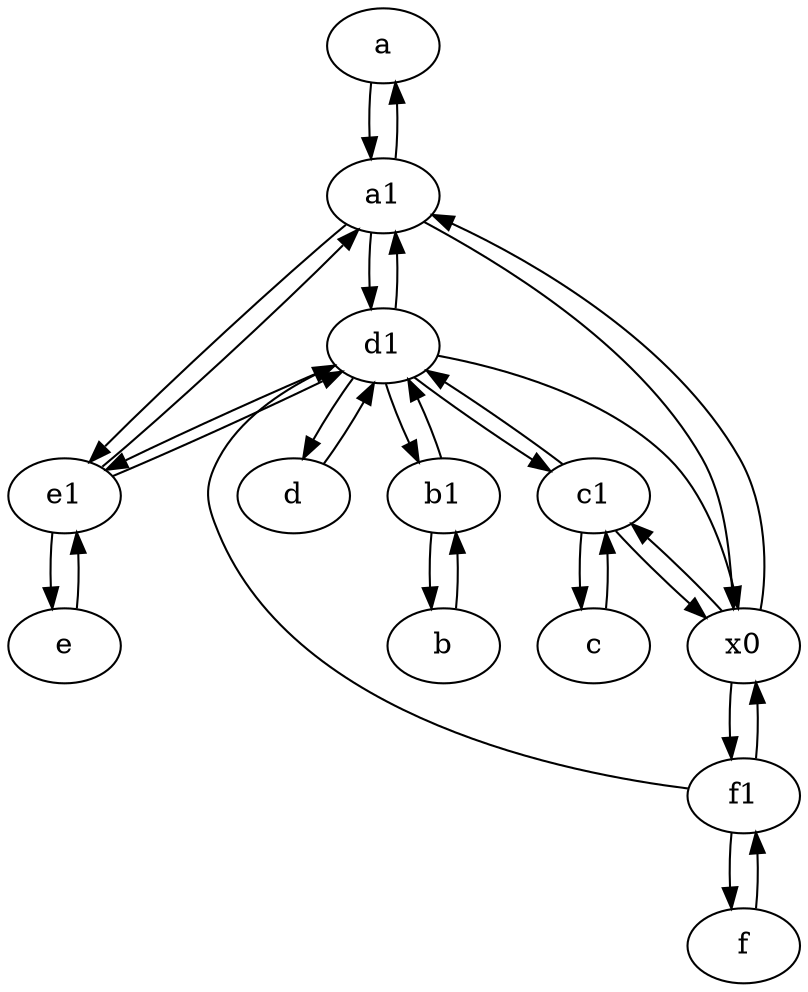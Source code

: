 digraph  {
	a [pos="40,10!"];
	b1 [pos="45,20!"];
	e1 [pos="25,45!"];
	c1 [pos="30,15!"];
	e [pos="30,50!"];
	d [pos="20,30!"];
	a1 [pos="40,15!"];
	c [pos="20,10!"];
	x0;
	f [pos="15,45!"];
	d1 [pos="25,30!"];
	b [pos="50,20!"];
	f1;
	c -> c1;
	f1 -> d1;
	d1 -> b1;
	e1 -> a1;
	d1 -> x0;
	c1 -> x0;
	b1 -> b;
	f1 -> f;
	c1 -> c;
	a1 -> a;
	f1 -> x0;
	b -> b1;
	d1 -> d;
	x0 -> c1;
	a1 -> x0;
	x0 -> a1;
	f -> f1;
	d -> d1;
	x0 -> f1;
	d1 -> e1;
	d1 -> a1;
	e1 -> d1;
	c1 -> d1;
	a -> a1;
	d1 -> c1;
	e -> e1;
	a1 -> e1;
	b1 -> d1;
	e1 -> e;
	a1 -> d1;

	}